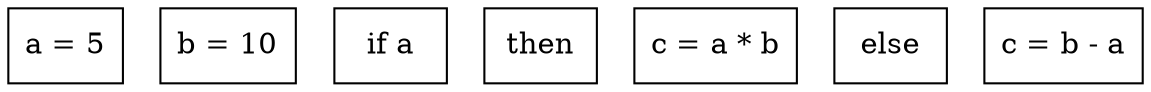digraph IR {
  node [shape=box];
  B0 [label="a = 5"];
  B1 [label="b = 10"];
  B2 [label="if a"];
  B3 [label="then"];
  B4 [label="c = a * b"];
  B5 [label="else"];
  B6 [label="c = b - a"];
}
